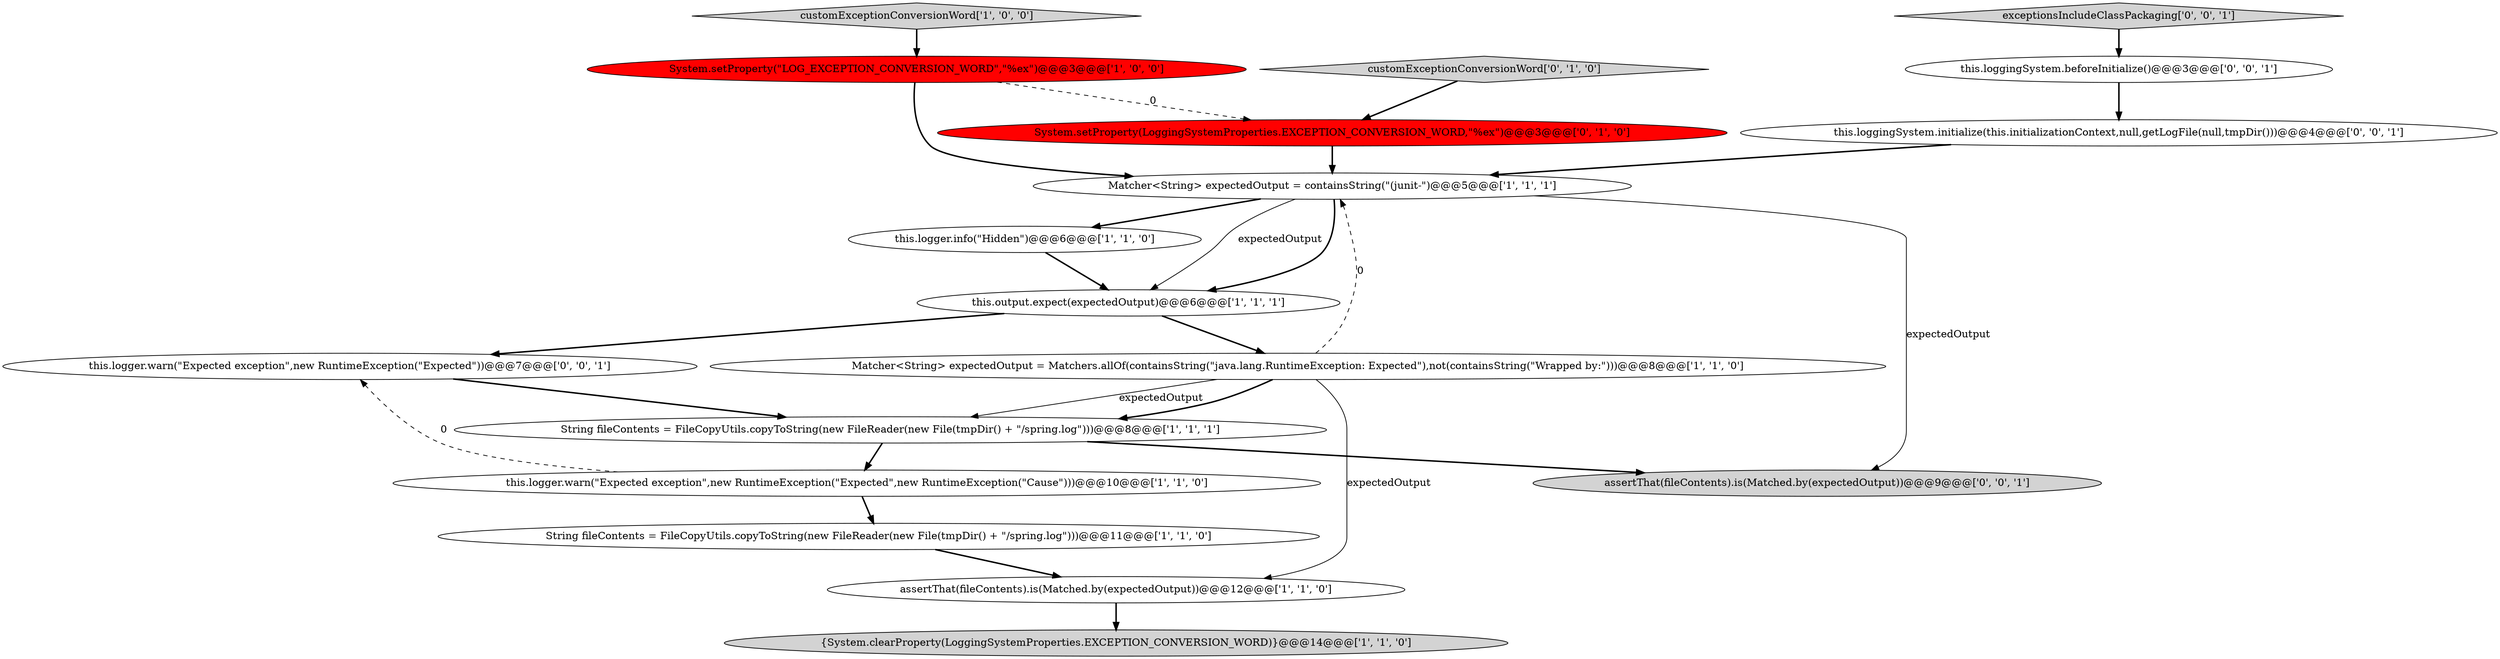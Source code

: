 digraph {
12 [style = filled, label = "customExceptionConversionWord['0', '1', '0']", fillcolor = lightgray, shape = diamond image = "AAA0AAABBB2BBB"];
16 [style = filled, label = "exceptionsIncludeClassPackaging['0', '0', '1']", fillcolor = lightgray, shape = diamond image = "AAA0AAABBB3BBB"];
0 [style = filled, label = "this.logger.warn(\"Expected exception\",new RuntimeException(\"Expected\",new RuntimeException(\"Cause\")))@@@10@@@['1', '1', '0']", fillcolor = white, shape = ellipse image = "AAA0AAABBB1BBB"];
7 [style = filled, label = "String fileContents = FileCopyUtils.copyToString(new FileReader(new File(tmpDir() + \"/spring.log\")))@@@11@@@['1', '1', '0']", fillcolor = white, shape = ellipse image = "AAA0AAABBB1BBB"];
2 [style = filled, label = "String fileContents = FileCopyUtils.copyToString(new FileReader(new File(tmpDir() + \"/spring.log\")))@@@8@@@['1', '1', '1']", fillcolor = white, shape = ellipse image = "AAA0AAABBB1BBB"];
9 [style = filled, label = "System.setProperty(\"LOG_EXCEPTION_CONVERSION_WORD\",\"%ex\")@@@3@@@['1', '0', '0']", fillcolor = red, shape = ellipse image = "AAA1AAABBB1BBB"];
8 [style = filled, label = "this.logger.info(\"Hidden\")@@@6@@@['1', '1', '0']", fillcolor = white, shape = ellipse image = "AAA0AAABBB1BBB"];
3 [style = filled, label = "customExceptionConversionWord['1', '0', '0']", fillcolor = lightgray, shape = diamond image = "AAA0AAABBB1BBB"];
10 [style = filled, label = "assertThat(fileContents).is(Matched.by(expectedOutput))@@@12@@@['1', '1', '0']", fillcolor = white, shape = ellipse image = "AAA0AAABBB1BBB"];
17 [style = filled, label = "this.loggingSystem.initialize(this.initializationContext,null,getLogFile(null,tmpDir()))@@@4@@@['0', '0', '1']", fillcolor = white, shape = ellipse image = "AAA0AAABBB3BBB"];
5 [style = filled, label = "Matcher<String> expectedOutput = containsString(\"(junit-\")@@@5@@@['1', '1', '1']", fillcolor = white, shape = ellipse image = "AAA0AAABBB1BBB"];
6 [style = filled, label = "this.output.expect(expectedOutput)@@@6@@@['1', '1', '1']", fillcolor = white, shape = ellipse image = "AAA0AAABBB1BBB"];
15 [style = filled, label = "this.loggingSystem.beforeInitialize()@@@3@@@['0', '0', '1']", fillcolor = white, shape = ellipse image = "AAA0AAABBB3BBB"];
13 [style = filled, label = "this.logger.warn(\"Expected exception\",new RuntimeException(\"Expected\"))@@@7@@@['0', '0', '1']", fillcolor = white, shape = ellipse image = "AAA0AAABBB3BBB"];
14 [style = filled, label = "assertThat(fileContents).is(Matched.by(expectedOutput))@@@9@@@['0', '0', '1']", fillcolor = lightgray, shape = ellipse image = "AAA0AAABBB3BBB"];
4 [style = filled, label = "Matcher<String> expectedOutput = Matchers.allOf(containsString(\"java.lang.RuntimeException: Expected\"),not(containsString(\"Wrapped by:\")))@@@8@@@['1', '1', '0']", fillcolor = white, shape = ellipse image = "AAA0AAABBB1BBB"];
11 [style = filled, label = "System.setProperty(LoggingSystemProperties.EXCEPTION_CONVERSION_WORD,\"%ex\")@@@3@@@['0', '1', '0']", fillcolor = red, shape = ellipse image = "AAA1AAABBB2BBB"];
1 [style = filled, label = "{System.clearProperty(LoggingSystemProperties.EXCEPTION_CONVERSION_WORD)}@@@14@@@['1', '1', '0']", fillcolor = lightgray, shape = ellipse image = "AAA0AAABBB1BBB"];
16->15 [style = bold, label=""];
5->8 [style = bold, label=""];
5->6 [style = solid, label="expectedOutput"];
17->5 [style = bold, label=""];
7->10 [style = bold, label=""];
4->2 [style = solid, label="expectedOutput"];
5->14 [style = solid, label="expectedOutput"];
12->11 [style = bold, label=""];
8->6 [style = bold, label=""];
4->2 [style = bold, label=""];
0->7 [style = bold, label=""];
3->9 [style = bold, label=""];
6->4 [style = bold, label=""];
11->5 [style = bold, label=""];
15->17 [style = bold, label=""];
2->0 [style = bold, label=""];
5->6 [style = bold, label=""];
4->10 [style = solid, label="expectedOutput"];
6->13 [style = bold, label=""];
2->14 [style = bold, label=""];
0->13 [style = dashed, label="0"];
9->5 [style = bold, label=""];
4->5 [style = dashed, label="0"];
9->11 [style = dashed, label="0"];
10->1 [style = bold, label=""];
13->2 [style = bold, label=""];
}
